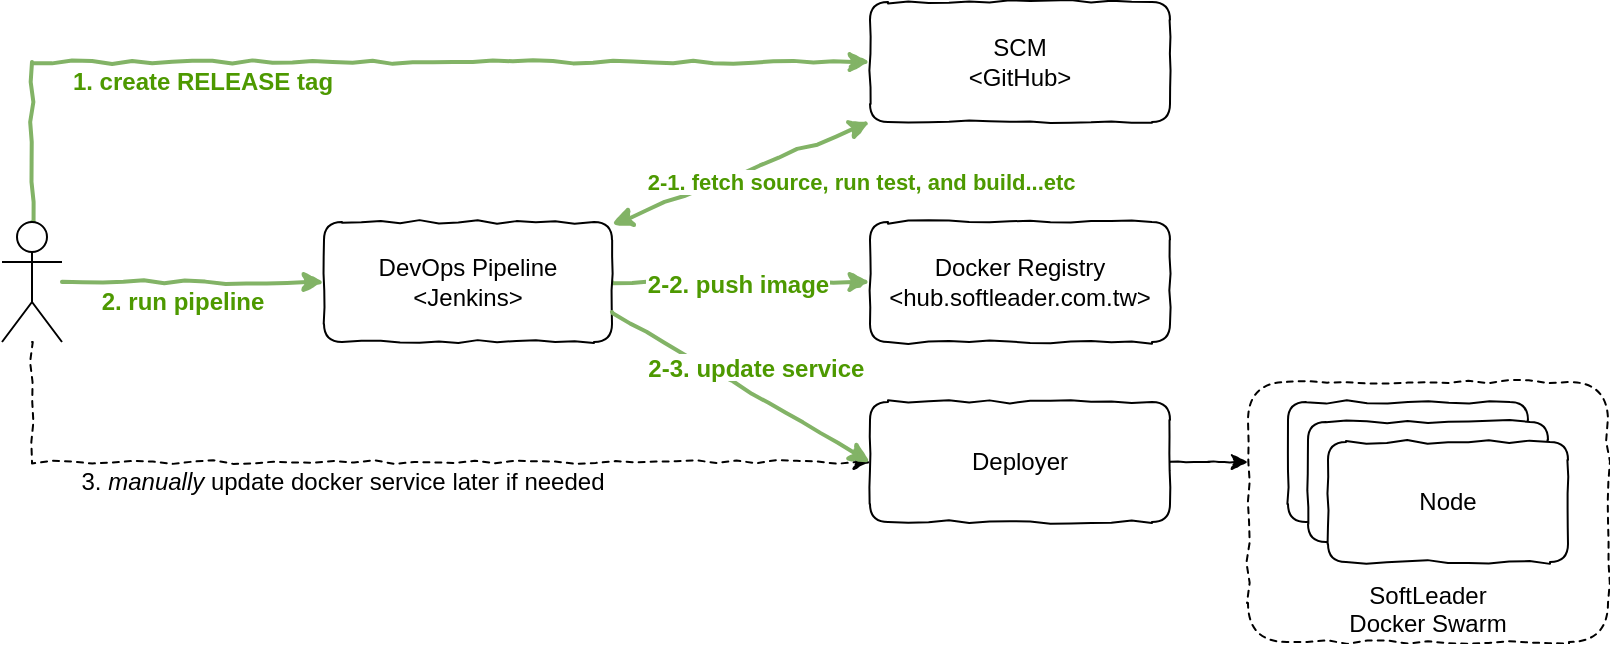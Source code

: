 <mxfile version="11.0.5" type="device"><diagram id="b-f29UNsLzJbcm4KKNOJ" name="release"><mxGraphModel dx="946" dy="633" grid="1" gridSize="10" guides="1" tooltips="1" connect="1" arrows="1" fold="1" page="1" pageScale="1" pageWidth="850" pageHeight="1100" math="0" shadow="0"><root><mxCell id="0"/><mxCell id="1" parent="0"/><mxCell id="Q6oPE0cGkUFQx9BaJ_Ks-16" style="rounded=0;orthogonalLoop=1;jettySize=auto;entryX=0;entryY=0.5;entryDx=0;entryDy=0;fillColor=#d5e8d4;strokeColor=#82b366;strokeWidth=2;comic=1;" parent="1" source="Q6oPE0cGkUFQx9BaJ_Ks-1" target="Q6oPE0cGkUFQx9BaJ_Ks-2" edge="1"><mxGeometry relative="1" as="geometry"/></mxCell><mxCell id="Q6oPE0cGkUFQx9BaJ_Ks-40" value="&lt;b&gt;&lt;font color=&quot;#4d9900&quot;&gt;2. run pipeline&lt;/font&gt;&lt;/b&gt;" style="text;html=1;resizable=0;points=[];align=center;verticalAlign=middle;labelBackgroundColor=#ffffff;" parent="Q6oPE0cGkUFQx9BaJ_Ks-16" vertex="1" connectable="0"><mxGeometry x="-0.084" relative="1" as="geometry"><mxPoint y="10" as="offset"/></mxGeometry></mxCell><mxCell id="Q6oPE0cGkUFQx9BaJ_Ks-17" value="2-1. fetch source, run test, and build...etc" style="rounded=0;orthogonalLoop=1;jettySize=auto;entryX=0;entryY=0.5;entryDx=0;entryDy=0;strokeWidth=2;startArrow=classic;startFill=1;fillColor=#d5e8d4;strokeColor=#82b366;comic=1;fontColor=#4D9900;fontStyle=1" parent="1" source="Q6oPE0cGkUFQx9BaJ_Ks-2" edge="1"><mxGeometry x="0.787" y="-26" relative="1" as="geometry"><mxPoint x="474" y="100" as="targetPoint"/><mxPoint as="offset"/></mxGeometry></mxCell><mxCell id="Q6oPE0cGkUFQx9BaJ_Ks-19" value="" style="edgeStyle=none;rounded=0;orthogonalLoop=1;jettySize=auto;startArrow=none;startFill=0;strokeWidth=2;fillColor=#d5e8d4;strokeColor=#82b366;comic=1;" parent="1" source="Q6oPE0cGkUFQx9BaJ_Ks-2" target="Q6oPE0cGkUFQx9BaJ_Ks-5" edge="1"><mxGeometry relative="1" as="geometry"/></mxCell><mxCell id="Q6oPE0cGkUFQx9BaJ_Ks-20" value="2-2. push image" style="text;resizable=0;points=[];align=center;verticalAlign=middle;labelBackgroundColor=#ffffff;fontStyle=1;fontColor=#4D9900;" parent="Q6oPE0cGkUFQx9BaJ_Ks-19" vertex="1" connectable="0"><mxGeometry x="-0.3" y="3" relative="1" as="geometry"><mxPoint x="18" y="3" as="offset"/></mxGeometry></mxCell><mxCell id="Q6oPE0cGkUFQx9BaJ_Ks-2" value="DevOps Pipeline&#10;&lt;Jenkins&gt;" style="rounded=1;whiteSpace=wrap;comic=1;" parent="1" vertex="1"><mxGeometry x="201" y="150" width="144" height="60" as="geometry"/></mxCell><mxCell id="Q6oPE0cGkUFQx9BaJ_Ks-3" value="SCM&#10;&lt;GitHub&gt;" style="rounded=1;whiteSpace=wrap;comic=1;" parent="1" vertex="1"><mxGeometry x="474" y="40" width="150" height="60" as="geometry"/></mxCell><mxCell id="Q6oPE0cGkUFQx9BaJ_Ks-5" value="Docker Registry&#10;&lt;hub.softleader.com.tw&gt;" style="rounded=1;whiteSpace=wrap;comic=1;" parent="1" vertex="1"><mxGeometry x="474" y="150" width="150" height="60" as="geometry"/></mxCell><mxCell id="Q6oPE0cGkUFQx9BaJ_Ks-13" style="edgeStyle=orthogonalEdgeStyle;rounded=0;orthogonalLoop=1;jettySize=auto;entryX=0;entryY=0.308;entryDx=0;entryDy=0;entryPerimeter=0;comic=1;" parent="1" source="Q6oPE0cGkUFQx9BaJ_Ks-7" target="Q6oPE0cGkUFQx9BaJ_Ks-6" edge="1"><mxGeometry relative="1" as="geometry"/></mxCell><mxCell id="Q6oPE0cGkUFQx9BaJ_Ks-7" value="Deployer" style="rounded=1;whiteSpace=wrap;comic=1;" parent="1" vertex="1"><mxGeometry x="474" y="240" width="150" height="60" as="geometry"/></mxCell><mxCell id="Q6oPE0cGkUFQx9BaJ_Ks-12" value="" style="group" parent="1" vertex="1" connectable="0"><mxGeometry x="663" y="230" width="180" height="130" as="geometry"/></mxCell><mxCell id="Q6oPE0cGkUFQx9BaJ_Ks-6" value="SoftLeader &#10;Docker Swarm" style="rounded=1;dashed=1;verticalAlign=bottom;comic=1;" parent="Q6oPE0cGkUFQx9BaJ_Ks-12" vertex="1"><mxGeometry width="180" height="130" as="geometry"/></mxCell><mxCell id="Q6oPE0cGkUFQx9BaJ_Ks-8" value="Node" style="rounded=1;whiteSpace=wrap;comic=1;" parent="Q6oPE0cGkUFQx9BaJ_Ks-12" vertex="1"><mxGeometry x="20" y="10" width="120" height="60" as="geometry"/></mxCell><mxCell id="Q6oPE0cGkUFQx9BaJ_Ks-9" value="Node" style="rounded=1;whiteSpace=wrap;comic=1;" parent="Q6oPE0cGkUFQx9BaJ_Ks-12" vertex="1"><mxGeometry x="30" y="20" width="120" height="60" as="geometry"/></mxCell><mxCell id="Q6oPE0cGkUFQx9BaJ_Ks-11" value="Node" style="rounded=1;whiteSpace=wrap;comic=1;" parent="Q6oPE0cGkUFQx9BaJ_Ks-12" vertex="1"><mxGeometry x="40" y="30" width="120" height="60" as="geometry"/></mxCell><mxCell id="Q6oPE0cGkUFQx9BaJ_Ks-37" style="rounded=0;orthogonalLoop=1;jettySize=auto;entryX=0;entryY=0.5;entryDx=0;entryDy=0;fillColor=#d5e8d4;strokeColor=#82b366;strokeWidth=2;comic=1;edgeStyle=orthogonalEdgeStyle;exitX=0.5;exitY=0;exitDx=0;exitDy=0;exitPerimeter=0;" parent="1" source="Q6oPE0cGkUFQx9BaJ_Ks-1" target="Q6oPE0cGkUFQx9BaJ_Ks-3" edge="1"><mxGeometry relative="1" as="geometry"><mxPoint x="70" y="190" as="sourcePoint"/><mxPoint x="180" y="160" as="targetPoint"/><Array as="points"><mxPoint x="55" y="70"/></Array></mxGeometry></mxCell><mxCell id="Q6oPE0cGkUFQx9BaJ_Ks-39" value="&lt;b&gt;&lt;font color=&quot;#4d9900&quot;&gt;1. create RELEASE tag&lt;/font&gt;&lt;/b&gt;" style="text;html=1;resizable=0;points=[];align=center;verticalAlign=middle;labelBackgroundColor=#ffffff;" parent="Q6oPE0cGkUFQx9BaJ_Ks-37" vertex="1" connectable="0"><mxGeometry x="-0.351" y="-67" relative="1" as="geometry"><mxPoint x="3" y="-57" as="offset"/></mxGeometry></mxCell><mxCell id="Q6oPE0cGkUFQx9BaJ_Ks-98" style="edgeStyle=orthogonalEdgeStyle;rounded=0;comic=1;orthogonalLoop=1;jettySize=auto;html=0;entryX=0;entryY=0.5;entryDx=0;entryDy=0;startArrow=none;startFill=0;strokeWidth=1;fontColor=#4D9900;dashed=1;" parent="1" source="Q6oPE0cGkUFQx9BaJ_Ks-1" target="Q6oPE0cGkUFQx9BaJ_Ks-7" edge="1"><mxGeometry relative="1" as="geometry"><Array as="points"><mxPoint x="55" y="270"/></Array></mxGeometry></mxCell><mxCell id="Q6oPE0cGkUFQx9BaJ_Ks-99" value="&lt;font color=&quot;#000000&quot;&gt;3. &lt;i&gt;manually&lt;/i&gt; update docker service later if needed&lt;/font&gt;" style="text;html=1;resizable=0;points=[];align=center;verticalAlign=middle;labelBackgroundColor=#ffffff;fontColor=#4D9900;" parent="Q6oPE0cGkUFQx9BaJ_Ks-98" vertex="1" connectable="0"><mxGeometry x="-0.349" y="-1" relative="1" as="geometry"><mxPoint x="59" y="9" as="offset"/></mxGeometry></mxCell><mxCell id="Q6oPE0cGkUFQx9BaJ_Ks-1" value="" style="shape=umlActor;verticalLabelPosition=bottom;labelBackgroundColor=#ffffff;verticalAlign=top;outlineConnect=0;" parent="1" vertex="1"><mxGeometry x="40" y="150" width="30" height="60" as="geometry"/></mxCell><mxCell id="yS7-W0_0wQx4Tasp41GC-1" value="" style="edgeStyle=none;rounded=0;orthogonalLoop=1;jettySize=auto;startArrow=none;startFill=0;strokeWidth=2;fillColor=#d5e8d4;strokeColor=#82b366;comic=1;entryX=0;entryY=0.5;entryDx=0;entryDy=0;exitX=1;exitY=0.75;exitDx=0;exitDy=0;" edge="1" parent="1" source="Q6oPE0cGkUFQx9BaJ_Ks-2" target="Q6oPE0cGkUFQx9BaJ_Ks-7"><mxGeometry relative="1" as="geometry"><mxPoint x="355" y="190" as="sourcePoint"/><mxPoint x="484" y="190" as="targetPoint"/></mxGeometry></mxCell><mxCell id="yS7-W0_0wQx4Tasp41GC-2" value="2-3. update service" style="text;resizable=0;points=[];align=center;verticalAlign=middle;labelBackgroundColor=#ffffff;fontStyle=1;fontColor=#4D9900;" vertex="1" connectable="0" parent="yS7-W0_0wQx4Tasp41GC-1"><mxGeometry x="-0.3" y="3" relative="1" as="geometry"><mxPoint x="25.5" y="3.5" as="offset"/></mxGeometry></mxCell></root></mxGraphModel></diagram><diagram id="l-IeHdlU1sM5LNsQL08I" name="prerelease"><mxGraphModel dx="946" dy="633" grid="1" gridSize="10" guides="1" tooltips="1" connect="1" arrows="1" fold="1" page="1" pageScale="1" pageWidth="850" pageHeight="1100" math="0" shadow="0"><root><mxCell id="9aCmMSJ64b9eGqMFH4Wq-0"/><mxCell id="9aCmMSJ64b9eGqMFH4Wq-1" parent="9aCmMSJ64b9eGqMFH4Wq-0"/><mxCell id="9aCmMSJ64b9eGqMFH4Wq-2" value="Docker Registry&#10;&lt;hub.softleader.com.tw&gt;" style="rounded=1;whiteSpace=wrap;comic=1;" parent="9aCmMSJ64b9eGqMFH4Wq-1" vertex="1"><mxGeometry x="314" y="60" width="150" height="60" as="geometry"/></mxCell><mxCell id="9aCmMSJ64b9eGqMFH4Wq-3" style="edgeStyle=orthogonalEdgeStyle;rounded=0;orthogonalLoop=1;jettySize=auto;entryX=0;entryY=0.308;entryDx=0;entryDy=0;entryPerimeter=0;comic=1;" parent="9aCmMSJ64b9eGqMFH4Wq-1" source="9aCmMSJ64b9eGqMFH4Wq-4" target="9aCmMSJ64b9eGqMFH4Wq-6" edge="1"><mxGeometry relative="1" as="geometry"/></mxCell><mxCell id="9aCmMSJ64b9eGqMFH4Wq-4" value="Deployer" style="rounded=1;whiteSpace=wrap;comic=1;" parent="9aCmMSJ64b9eGqMFH4Wq-1" vertex="1"><mxGeometry x="314" y="220" width="150" height="60" as="geometry"/></mxCell><mxCell id="9aCmMSJ64b9eGqMFH4Wq-5" value="" style="group" parent="9aCmMSJ64b9eGqMFH4Wq-1" vertex="1" connectable="0"><mxGeometry x="503" y="210" width="180" height="130" as="geometry"/></mxCell><mxCell id="9aCmMSJ64b9eGqMFH4Wq-6" value="SoftLeader &#10;Docker Swarm" style="rounded=1;dashed=1;verticalAlign=bottom;comic=1;" parent="9aCmMSJ64b9eGqMFH4Wq-5" vertex="1"><mxGeometry width="180" height="130" as="geometry"/></mxCell><mxCell id="9aCmMSJ64b9eGqMFH4Wq-7" value="Node" style="rounded=1;whiteSpace=wrap;comic=1;" parent="9aCmMSJ64b9eGqMFH4Wq-5" vertex="1"><mxGeometry x="20" y="10" width="120" height="60" as="geometry"/></mxCell><mxCell id="9aCmMSJ64b9eGqMFH4Wq-8" value="Node" style="rounded=1;whiteSpace=wrap;comic=1;" parent="9aCmMSJ64b9eGqMFH4Wq-5" vertex="1"><mxGeometry x="30" y="20" width="120" height="60" as="geometry"/></mxCell><mxCell id="9aCmMSJ64b9eGqMFH4Wq-9" value="Node" style="rounded=1;whiteSpace=wrap;comic=1;" parent="9aCmMSJ64b9eGqMFH4Wq-5" vertex="1"><mxGeometry x="40" y="30" width="120" height="60" as="geometry"/></mxCell><mxCell id="9aCmMSJ64b9eGqMFH4Wq-10" style="edgeStyle=none;rounded=0;orthogonalLoop=1;jettySize=auto;entryX=0;entryY=0.5;entryDx=0;entryDy=0;startArrow=none;startFill=0;strokeWidth=2;fillColor=#f8cecc;strokeColor=#b85450;comic=1;" parent="9aCmMSJ64b9eGqMFH4Wq-1" target="9aCmMSJ64b9eGqMFH4Wq-4" edge="1"><mxGeometry relative="1" as="geometry"><mxPoint x="55" y="180" as="sourcePoint"/><Array as="points"><mxPoint x="55" y="250"/></Array></mxGeometry></mxCell><mxCell id="9aCmMSJ64b9eGqMFH4Wq-11" value="4. &lt;i&gt;automatic&lt;/i&gt; update docker service" style="text;html=1;resizable=0;points=[];align=center;verticalAlign=middle;labelBackgroundColor=#ffffff;fontColor=#990000;fontStyle=1" parent="9aCmMSJ64b9eGqMFH4Wq-10" vertex="1" connectable="0"><mxGeometry x="-0.269" y="3" relative="1" as="geometry"><mxPoint x="75" y="13" as="offset"/></mxGeometry></mxCell><mxCell id="9aCmMSJ64b9eGqMFH4Wq-12" value="" style="edgeStyle=none;rounded=0;orthogonalLoop=1;jettySize=auto;entryX=0;entryY=0.5;entryDx=0;entryDy=0;startArrow=none;startFill=0;strokeWidth=2;fillColor=#f8cecc;strokeColor=#b85450;comic=1;" parent="9aCmMSJ64b9eGqMFH4Wq-1" target="9aCmMSJ64b9eGqMFH4Wq-2" edge="1"><mxGeometry relative="1" as="geometry"><mxPoint x="80" y="140" as="sourcePoint"/><Array as="points"/></mxGeometry></mxCell><mxCell id="9aCmMSJ64b9eGqMFH4Wq-13" value="2. push image" style="text;html=1;resizable=0;points=[];align=center;verticalAlign=middle;labelBackgroundColor=#ffffff;fontColor=#990000;fontStyle=1" parent="9aCmMSJ64b9eGqMFH4Wq-12" vertex="1" connectable="0"><mxGeometry x="-0.123" y="1" relative="1" as="geometry"><mxPoint x="-2.5" y="23" as="offset"/></mxGeometry></mxCell><mxCell id="9aCmMSJ64b9eGqMFH4Wq-14" value="" style="edgeStyle=orthogonalEdgeStyle;rounded=0;orthogonalLoop=1;jettySize=auto;entryX=0;entryY=0.5;entryDx=0;entryDy=0;startArrow=none;startFill=0;strokeWidth=2;fillColor=#f8cecc;strokeColor=#b85450;comic=1;" parent="9aCmMSJ64b9eGqMFH4Wq-1" target="9aCmMSJ64b9eGqMFH4Wq-17" edge="1"><mxGeometry relative="1" as="geometry"><mxPoint x="80" y="170" as="sourcePoint"/><mxPoint x="474" y="-5" as="targetPoint"/><Array as="points"><mxPoint x="80" y="170"/></Array></mxGeometry></mxCell><mxCell id="9aCmMSJ64b9eGqMFH4Wq-15" value="&lt;b&gt;&lt;font color=&quot;#990000&quot;&gt;3. create PRE-RELEASE tag&lt;/font&gt;&lt;/b&gt;" style="text;html=1;resizable=0;points=[];align=center;verticalAlign=middle;labelBackgroundColor=#ffffff;fontColor=#4D9900;" parent="9aCmMSJ64b9eGqMFH4Wq-14" vertex="1" connectable="0"><mxGeometry x="-0.247" relative="1" as="geometry"><mxPoint x="22" y="10" as="offset"/></mxGeometry></mxCell><mxCell id="9aCmMSJ64b9eGqMFH4Wq-16" value="" style="shape=umlActor;verticalLabelPosition=bottom;labelBackgroundColor=#ffffff;verticalAlign=top;outlineConnect=0;" parent="9aCmMSJ64b9eGqMFH4Wq-1" vertex="1"><mxGeometry x="40" y="110" width="30" height="60" as="geometry"/></mxCell><mxCell id="9aCmMSJ64b9eGqMFH4Wq-17" value="SCM&#10;&lt;GitHub&gt;" style="rounded=1;whiteSpace=wrap;comic=1;" parent="9aCmMSJ64b9eGqMFH4Wq-1" vertex="1"><mxGeometry x="314" y="140" width="150" height="60" as="geometry"/></mxCell><mxCell id="9aCmMSJ64b9eGqMFH4Wq-18" value="" style="verticalLabelPosition=bottom;verticalAlign=top;html=1;shape=mxgraph.basic.arc;startAngle=0.3;endAngle=0.1;comic=1;strokeWidth=2;fontColor=#990000;rotation=-179;strokeColor=#990000;" parent="9aCmMSJ64b9eGqMFH4Wq-1" vertex="1"><mxGeometry x="70" y="68" width="50" height="51" as="geometry"/></mxCell><mxCell id="9aCmMSJ64b9eGqMFH4Wq-19" value="&lt;b&gt;1. run test &amp;amp; build on local&lt;/b&gt;" style="text;html=1;resizable=0;points=[];autosize=1;align=left;verticalAlign=top;spacingTop=-4;fontColor=#990000;" parent="9aCmMSJ64b9eGqMFH4Wq-1" vertex="1"><mxGeometry x="80" y="40" width="170" height="20" as="geometry"/></mxCell></root></mxGraphModel></diagram></mxfile>